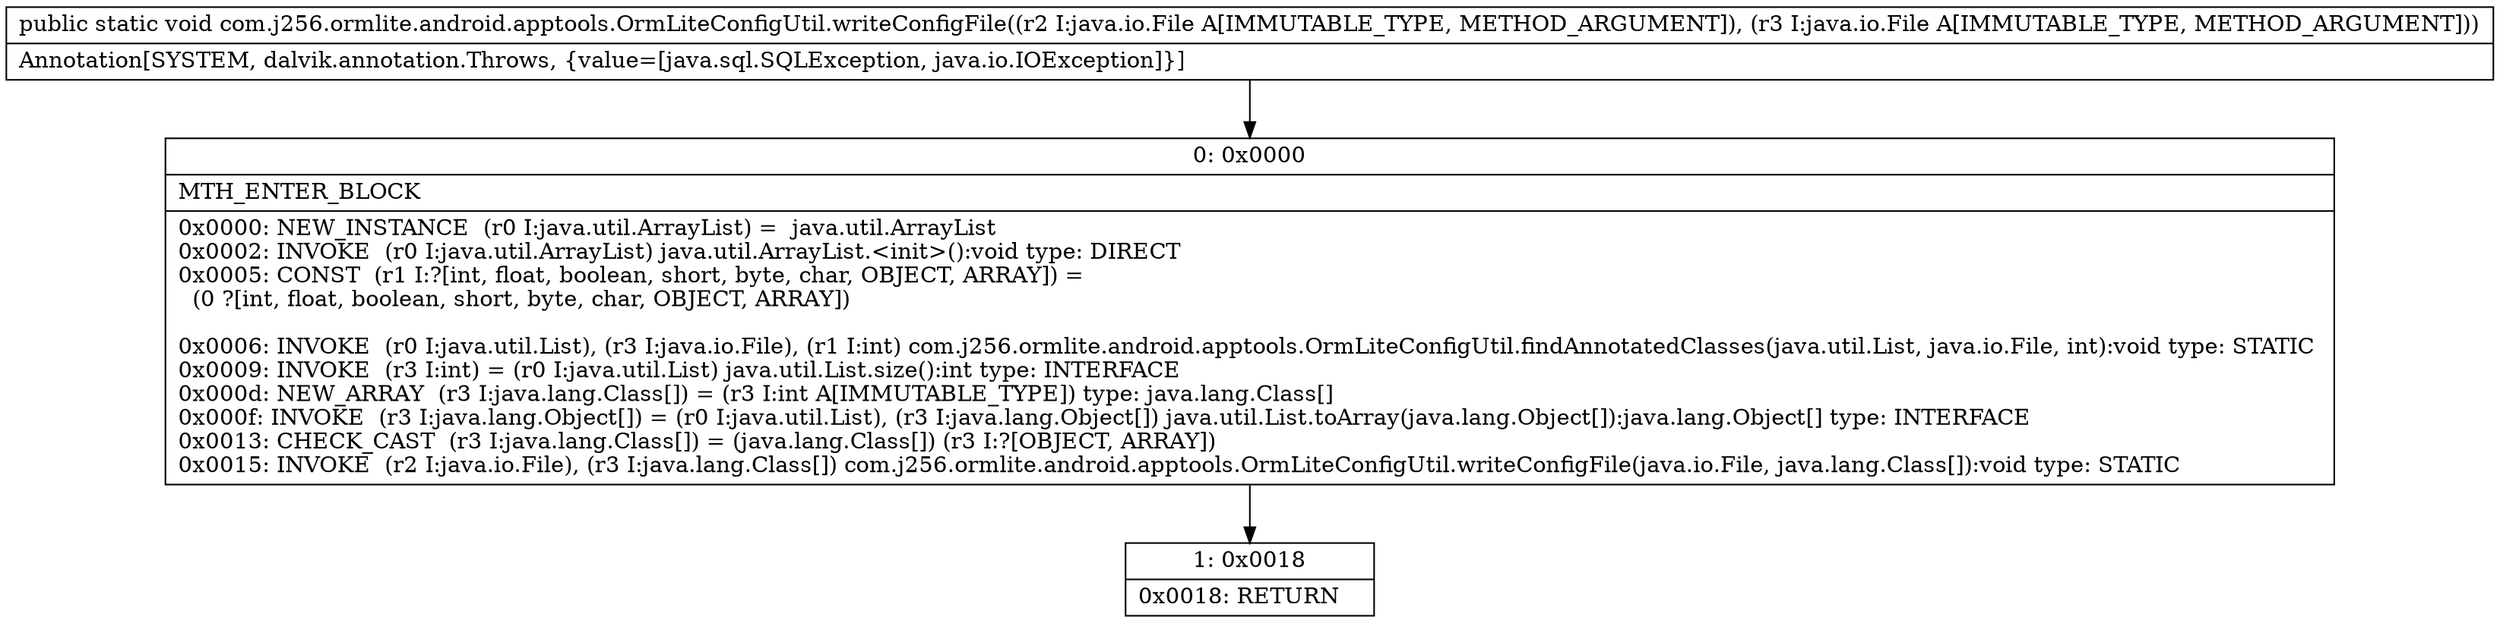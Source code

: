 digraph "CFG forcom.j256.ormlite.android.apptools.OrmLiteConfigUtil.writeConfigFile(Ljava\/io\/File;Ljava\/io\/File;)V" {
Node_0 [shape=record,label="{0\:\ 0x0000|MTH_ENTER_BLOCK\l|0x0000: NEW_INSTANCE  (r0 I:java.util.ArrayList) =  java.util.ArrayList \l0x0002: INVOKE  (r0 I:java.util.ArrayList) java.util.ArrayList.\<init\>():void type: DIRECT \l0x0005: CONST  (r1 I:?[int, float, boolean, short, byte, char, OBJECT, ARRAY]) = \l  (0 ?[int, float, boolean, short, byte, char, OBJECT, ARRAY])\l \l0x0006: INVOKE  (r0 I:java.util.List), (r3 I:java.io.File), (r1 I:int) com.j256.ormlite.android.apptools.OrmLiteConfigUtil.findAnnotatedClasses(java.util.List, java.io.File, int):void type: STATIC \l0x0009: INVOKE  (r3 I:int) = (r0 I:java.util.List) java.util.List.size():int type: INTERFACE \l0x000d: NEW_ARRAY  (r3 I:java.lang.Class[]) = (r3 I:int A[IMMUTABLE_TYPE]) type: java.lang.Class[] \l0x000f: INVOKE  (r3 I:java.lang.Object[]) = (r0 I:java.util.List), (r3 I:java.lang.Object[]) java.util.List.toArray(java.lang.Object[]):java.lang.Object[] type: INTERFACE \l0x0013: CHECK_CAST  (r3 I:java.lang.Class[]) = (java.lang.Class[]) (r3 I:?[OBJECT, ARRAY]) \l0x0015: INVOKE  (r2 I:java.io.File), (r3 I:java.lang.Class[]) com.j256.ormlite.android.apptools.OrmLiteConfigUtil.writeConfigFile(java.io.File, java.lang.Class[]):void type: STATIC \l}"];
Node_1 [shape=record,label="{1\:\ 0x0018|0x0018: RETURN   \l}"];
MethodNode[shape=record,label="{public static void com.j256.ormlite.android.apptools.OrmLiteConfigUtil.writeConfigFile((r2 I:java.io.File A[IMMUTABLE_TYPE, METHOD_ARGUMENT]), (r3 I:java.io.File A[IMMUTABLE_TYPE, METHOD_ARGUMENT]))  | Annotation[SYSTEM, dalvik.annotation.Throws, \{value=[java.sql.SQLException, java.io.IOException]\}]\l}"];
MethodNode -> Node_0;
Node_0 -> Node_1;
}

